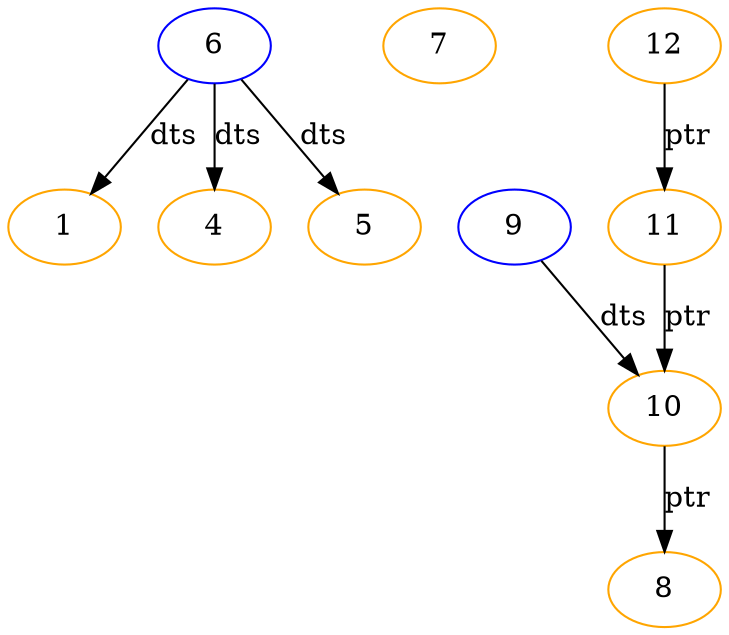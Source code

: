 strict digraph "" {
	1	[color=orange,
		"node"="PN(0x1)"];
	4	[color=orange,
		"node"="PN(0x4)"];
	5	[color=orange,
		"node"="PN(0x5)"];
	6	[color=blue,
		"node"="DTN(0x6)"];
	6 -> 1	[label=dts,
		weight=1];
	6 -> 4	[label=dts,
		weight=1];
	6 -> 5	[label=dts,
		weight=1];
	7	[color=orange,
		"node"="PN(0x7)"];
	8	[color=orange,
		"node"="PN(0x8)"];
	9	[color=blue,
		"node"="DTN(0x9)"];
	10	[color=orange,
		"node"="PN(0xa)"];
	9 -> 10	[label=dts,
		weight=1];
	10 -> 8	[label=ptr,
		weight=1];
	11	[color=orange,
		"node"="PN(0xb)"];
	11 -> 10	[label=ptr,
		weight=2];
	12	[color=orange,
		"node"="PN(0xc)"];
	12 -> 11	[label=ptr,
		weight=1];
}
